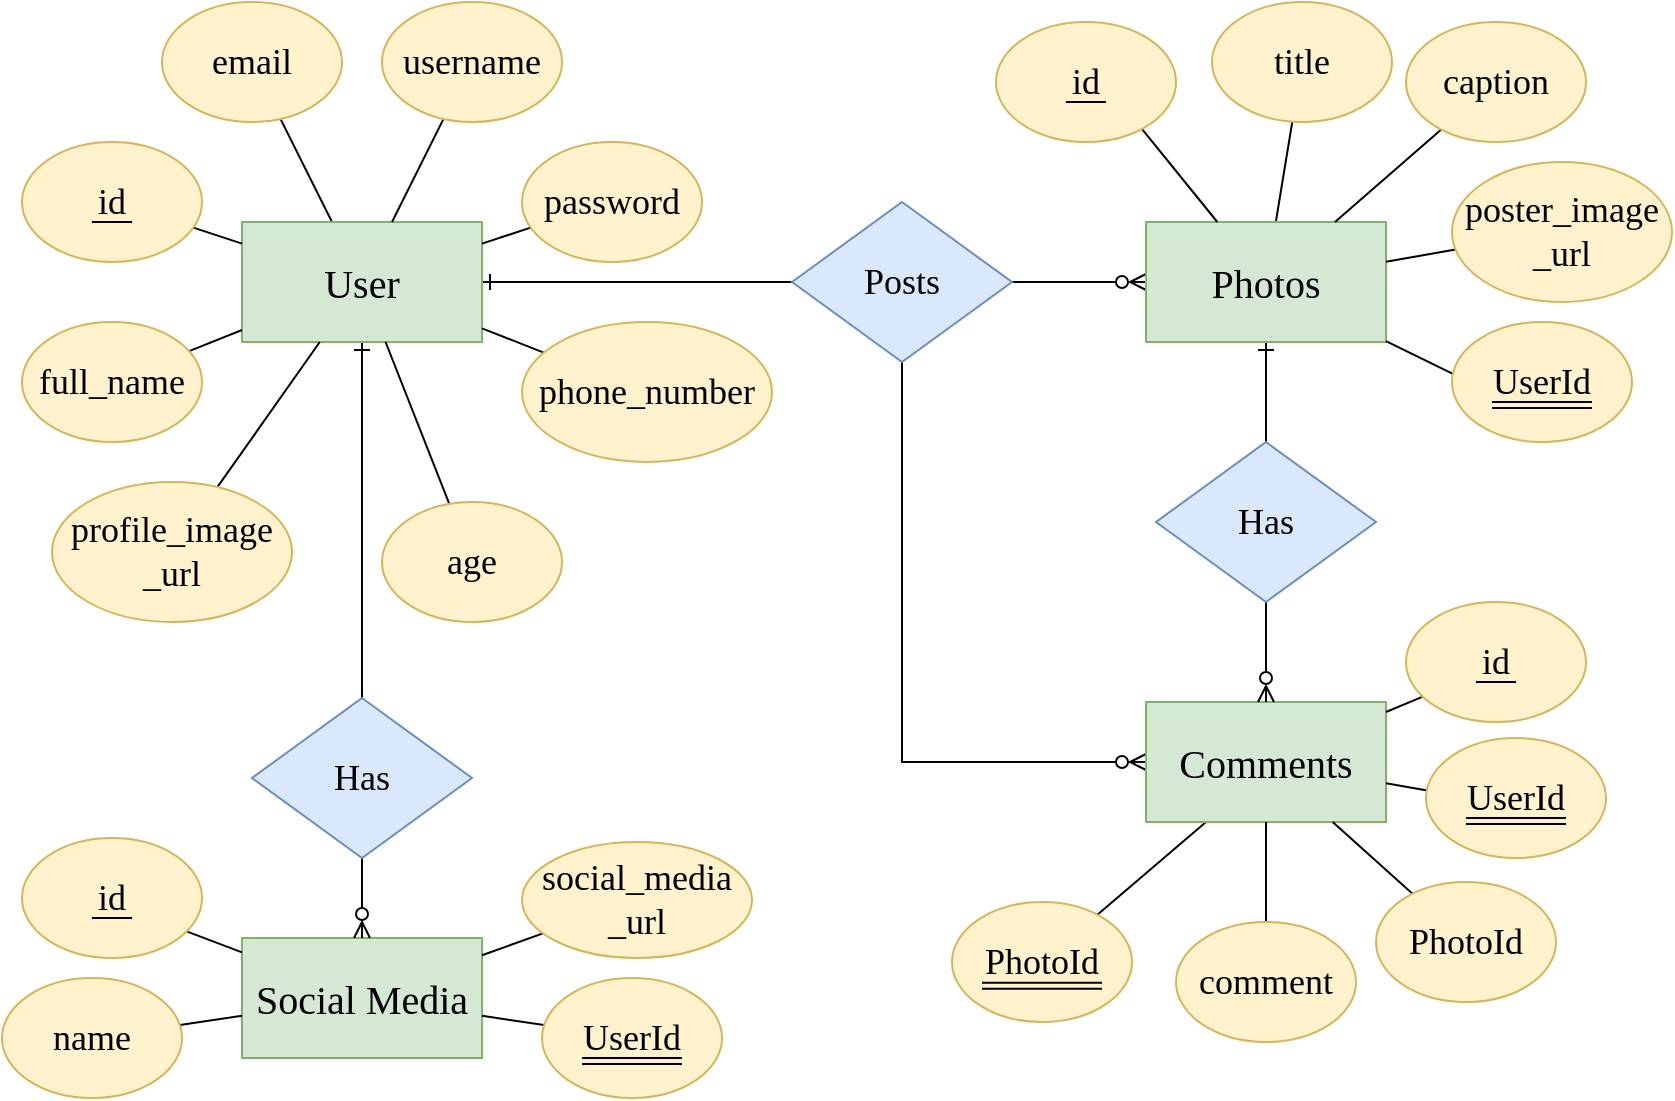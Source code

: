 <mxfile version="24.5.5" type="device">
  <diagram name="Page-1" id="W4wpiNqgCo3GhEdov64F">
    <mxGraphModel dx="1195" dy="622" grid="1" gridSize="10" guides="1" tooltips="1" connect="1" arrows="1" fold="1" page="1" pageScale="1" pageWidth="827" pageHeight="1169" math="0" shadow="0">
      <root>
        <mxCell id="0" />
        <mxCell id="1" parent="0" />
        <mxCell id="fZ35gPJdgRmd73TTye3Q-48" style="rounded=0;orthogonalLoop=1;jettySize=auto;html=1;endArrow=none;endFill=0;fontFamily=Times New Roman;fontSize=18;" parent="1" source="fZ35gPJdgRmd73TTye3Q-1" target="fZ35gPJdgRmd73TTye3Q-3" edge="1">
          <mxGeometry relative="1" as="geometry" />
        </mxCell>
        <mxCell id="fZ35gPJdgRmd73TTye3Q-1" value="email" style="ellipse;whiteSpace=wrap;html=1;fillColor=#fff2cc;strokeColor=#d6b656;fontFamily=Times New Roman;fontSize=18;" parent="1" vertex="1">
          <mxGeometry x="105" y="10" width="90" height="60" as="geometry" />
        </mxCell>
        <mxCell id="fZ35gPJdgRmd73TTye3Q-41" style="edgeStyle=orthogonalEdgeStyle;rounded=0;orthogonalLoop=1;jettySize=auto;html=1;entryX=0;entryY=0.5;entryDx=0;entryDy=0;startArrow=ERone;startFill=0;endArrow=none;endFill=0;fontFamily=Times New Roman;fontSize=18;" parent="1" source="fZ35gPJdgRmd73TTye3Q-3" target="fZ35gPJdgRmd73TTye3Q-11" edge="1">
          <mxGeometry relative="1" as="geometry" />
        </mxCell>
        <mxCell id="fZ35gPJdgRmd73TTye3Q-70" style="edgeStyle=orthogonalEdgeStyle;rounded=0;orthogonalLoop=1;jettySize=auto;html=1;entryX=0.5;entryY=0;entryDx=0;entryDy=0;endArrow=none;endFill=0;startArrow=ERone;startFill=0;fontFamily=Times New Roman;fontSize=18;" parent="1" source="fZ35gPJdgRmd73TTye3Q-3" target="fZ35gPJdgRmd73TTye3Q-69" edge="1">
          <mxGeometry relative="1" as="geometry" />
        </mxCell>
        <mxCell id="fZ35gPJdgRmd73TTye3Q-3" value="User" style="rounded=0;whiteSpace=wrap;html=1;fillColor=#d5e8d4;strokeColor=#82b366;fontFamily=Times New Roman;fontSize=20;" parent="1" vertex="1">
          <mxGeometry x="145" y="120" width="120" height="60" as="geometry" />
        </mxCell>
        <mxCell id="fZ35gPJdgRmd73TTye3Q-54" style="rounded=0;orthogonalLoop=1;jettySize=auto;html=1;endArrow=none;endFill=0;fontFamily=Times New Roman;fontSize=18;" parent="1" source="fZ35gPJdgRmd73TTye3Q-4" target="fZ35gPJdgRmd73TTye3Q-3" edge="1">
          <mxGeometry relative="1" as="geometry" />
        </mxCell>
        <mxCell id="fZ35gPJdgRmd73TTye3Q-4" value="profile_image&lt;div style=&quot;font-size: 18px;&quot;&gt;_url&lt;/div&gt;" style="ellipse;whiteSpace=wrap;html=1;fillColor=#fff2cc;strokeColor=#d6b656;fontFamily=Times New Roman;fontSize=18;" parent="1" vertex="1">
          <mxGeometry x="50" y="250" width="120" height="70" as="geometry" />
        </mxCell>
        <mxCell id="fZ35gPJdgRmd73TTye3Q-46" style="rounded=0;orthogonalLoop=1;jettySize=auto;html=1;endArrow=none;endFill=0;fontFamily=Times New Roman;fontSize=18;" parent="1" source="fZ35gPJdgRmd73TTye3Q-5" target="fZ35gPJdgRmd73TTye3Q-3" edge="1">
          <mxGeometry relative="1" as="geometry" />
        </mxCell>
        <mxCell id="fZ35gPJdgRmd73TTye3Q-5" value="&lt;span style=&quot;font-size: 18px;&quot;&gt;id&lt;/span&gt;" style="ellipse;whiteSpace=wrap;html=1;fillColor=#fff2cc;strokeColor=#d6b656;fontFamily=Times New Roman;fontSize=18;" parent="1" vertex="1">
          <mxGeometry x="35" y="80" width="90" height="60" as="geometry" />
        </mxCell>
        <mxCell id="fZ35gPJdgRmd73TTye3Q-47" style="rounded=0;orthogonalLoop=1;jettySize=auto;html=1;endArrow=none;endFill=0;fontFamily=Times New Roman;fontSize=18;" parent="1" source="fZ35gPJdgRmd73TTye3Q-6" target="fZ35gPJdgRmd73TTye3Q-3" edge="1">
          <mxGeometry relative="1" as="geometry" />
        </mxCell>
        <mxCell id="fZ35gPJdgRmd73TTye3Q-6" value="full_name" style="ellipse;whiteSpace=wrap;html=1;fillColor=#fff2cc;strokeColor=#d6b656;fontFamily=Times New Roman;fontSize=18;" parent="1" vertex="1">
          <mxGeometry x="35" y="170" width="90" height="60" as="geometry" />
        </mxCell>
        <mxCell id="fZ35gPJdgRmd73TTye3Q-49" style="rounded=0;orthogonalLoop=1;jettySize=auto;html=1;endArrow=none;endFill=0;fontFamily=Times New Roman;fontSize=18;" parent="1" source="fZ35gPJdgRmd73TTye3Q-7" target="fZ35gPJdgRmd73TTye3Q-3" edge="1">
          <mxGeometry relative="1" as="geometry">
            <mxPoint x="205" y="120" as="targetPoint" />
          </mxGeometry>
        </mxCell>
        <mxCell id="fZ35gPJdgRmd73TTye3Q-7" value="username" style="ellipse;whiteSpace=wrap;html=1;fillColor=#fff2cc;strokeColor=#d6b656;fontFamily=Times New Roman;fontSize=18;" parent="1" vertex="1">
          <mxGeometry x="215" y="10" width="90" height="60" as="geometry" />
        </mxCell>
        <mxCell id="fZ35gPJdgRmd73TTye3Q-52" style="rounded=0;orthogonalLoop=1;jettySize=auto;html=1;endArrow=none;endFill=0;fontFamily=Times New Roman;fontSize=18;" parent="1" source="fZ35gPJdgRmd73TTye3Q-8" target="fZ35gPJdgRmd73TTye3Q-3" edge="1">
          <mxGeometry relative="1" as="geometry" />
        </mxCell>
        <mxCell id="fZ35gPJdgRmd73TTye3Q-8" value="age" style="ellipse;whiteSpace=wrap;html=1;fillColor=#fff2cc;strokeColor=#d6b656;fontFamily=Times New Roman;fontSize=18;" parent="1" vertex="1">
          <mxGeometry x="215" y="260" width="90" height="60" as="geometry" />
        </mxCell>
        <mxCell id="fZ35gPJdgRmd73TTye3Q-50" style="rounded=0;orthogonalLoop=1;jettySize=auto;html=1;endArrow=none;endFill=0;fontFamily=Times New Roman;fontSize=18;" parent="1" source="fZ35gPJdgRmd73TTye3Q-9" target="fZ35gPJdgRmd73TTye3Q-3" edge="1">
          <mxGeometry relative="1" as="geometry" />
        </mxCell>
        <mxCell id="fZ35gPJdgRmd73TTye3Q-9" value="password" style="ellipse;whiteSpace=wrap;html=1;fillColor=#fff2cc;strokeColor=#d6b656;fontFamily=Times New Roman;fontSize=18;" parent="1" vertex="1">
          <mxGeometry x="285" y="80" width="90" height="60" as="geometry" />
        </mxCell>
        <mxCell id="fZ35gPJdgRmd73TTye3Q-51" style="rounded=0;orthogonalLoop=1;jettySize=auto;html=1;endArrow=none;endFill=0;fontFamily=Times New Roman;fontSize=18;" parent="1" source="fZ35gPJdgRmd73TTye3Q-10" target="fZ35gPJdgRmd73TTye3Q-3" edge="1">
          <mxGeometry relative="1" as="geometry" />
        </mxCell>
        <mxCell id="fZ35gPJdgRmd73TTye3Q-10" value="phone_number" style="ellipse;whiteSpace=wrap;html=1;fillColor=#fff2cc;strokeColor=#d6b656;fontFamily=Times New Roman;fontSize=18;" parent="1" vertex="1">
          <mxGeometry x="285" y="170" width="125" height="70" as="geometry" />
        </mxCell>
        <mxCell id="fZ35gPJdgRmd73TTye3Q-42" style="edgeStyle=orthogonalEdgeStyle;rounded=0;orthogonalLoop=1;jettySize=auto;html=1;entryX=0;entryY=0.5;entryDx=0;entryDy=0;endArrow=ERzeroToMany;endFill=0;fontFamily=Times New Roman;fontSize=18;" parent="1" source="fZ35gPJdgRmd73TTye3Q-11" target="fZ35gPJdgRmd73TTye3Q-13" edge="1">
          <mxGeometry relative="1" as="geometry" />
        </mxCell>
        <mxCell id="fZ35gPJdgRmd73TTye3Q-74" style="edgeStyle=orthogonalEdgeStyle;rounded=0;orthogonalLoop=1;jettySize=auto;html=1;entryX=0;entryY=0.5;entryDx=0;entryDy=0;exitX=0.5;exitY=1;exitDx=0;exitDy=0;endArrow=ERzeroToMany;endFill=0;fontFamily=Times New Roman;fontSize=18;" parent="1" source="fZ35gPJdgRmd73TTye3Q-11" target="fZ35gPJdgRmd73TTye3Q-22" edge="1">
          <mxGeometry relative="1" as="geometry" />
        </mxCell>
        <mxCell id="fZ35gPJdgRmd73TTye3Q-11" value="Posts" style="rhombus;whiteSpace=wrap;html=1;fillColor=#dae8fc;strokeColor=#6c8ebf;fontFamily=Times New Roman;fontSize=18;" parent="1" vertex="1">
          <mxGeometry x="420" y="110" width="110" height="80" as="geometry" />
        </mxCell>
        <mxCell id="fZ35gPJdgRmd73TTye3Q-55" style="rounded=0;orthogonalLoop=1;jettySize=auto;html=1;endArrow=none;endFill=0;fontFamily=Times New Roman;fontSize=18;" parent="1" source="fZ35gPJdgRmd73TTye3Q-12" target="fZ35gPJdgRmd73TTye3Q-13" edge="1">
          <mxGeometry relative="1" as="geometry" />
        </mxCell>
        <mxCell id="fZ35gPJdgRmd73TTye3Q-12" value="title" style="ellipse;whiteSpace=wrap;html=1;fillColor=#fff2cc;strokeColor=#d6b656;fontFamily=Times New Roman;fontSize=18;" parent="1" vertex="1">
          <mxGeometry x="630" y="10" width="90" height="60" as="geometry" />
        </mxCell>
        <mxCell id="fZ35gPJdgRmd73TTye3Q-61" style="edgeStyle=orthogonalEdgeStyle;rounded=0;orthogonalLoop=1;jettySize=auto;html=1;endArrow=none;endFill=0;startArrow=ERone;startFill=0;fontFamily=Times New Roman;fontSize=18;" parent="1" source="fZ35gPJdgRmd73TTye3Q-13" target="fZ35gPJdgRmd73TTye3Q-60" edge="1">
          <mxGeometry relative="1" as="geometry" />
        </mxCell>
        <mxCell id="fZ35gPJdgRmd73TTye3Q-13" value="Photos" style="rounded=0;whiteSpace=wrap;html=1;fillColor=#d5e8d4;strokeColor=#82b366;fontFamily=Times New Roman;fontSize=20;" parent="1" vertex="1">
          <mxGeometry x="597" y="120" width="120" height="60" as="geometry" />
        </mxCell>
        <mxCell id="fZ35gPJdgRmd73TTye3Q-56" style="rounded=0;orthogonalLoop=1;jettySize=auto;html=1;endArrow=none;endFill=0;fontFamily=Times New Roman;fontSize=18;" parent="1" source="fZ35gPJdgRmd73TTye3Q-17" target="fZ35gPJdgRmd73TTye3Q-13" edge="1">
          <mxGeometry relative="1" as="geometry" />
        </mxCell>
        <mxCell id="fZ35gPJdgRmd73TTye3Q-17" value="caption" style="ellipse;whiteSpace=wrap;html=1;fillColor=#fff2cc;strokeColor=#d6b656;fontFamily=Times New Roman;fontSize=18;" parent="1" vertex="1">
          <mxGeometry x="727" y="20" width="90" height="60" as="geometry" />
        </mxCell>
        <mxCell id="fZ35gPJdgRmd73TTye3Q-59" style="rounded=0;orthogonalLoop=1;jettySize=auto;html=1;endArrow=none;endFill=0;fontFamily=Times New Roman;fontSize=18;exitX=0.806;exitY=0.883;exitDx=0;exitDy=0;exitPerimeter=0;" parent="1" source="IUIOvTR8oRRi9DIpztRd-20" target="fZ35gPJdgRmd73TTye3Q-13" edge="1">
          <mxGeometry relative="1" as="geometry">
            <mxPoint x="596.534" y="76.342" as="sourcePoint" />
          </mxGeometry>
        </mxCell>
        <mxCell id="fZ35gPJdgRmd73TTye3Q-57" style="rounded=0;orthogonalLoop=1;jettySize=auto;html=1;endArrow=none;endFill=0;fontFamily=Times New Roman;fontSize=18;" parent="1" source="fZ35gPJdgRmd73TTye3Q-19" target="fZ35gPJdgRmd73TTye3Q-13" edge="1">
          <mxGeometry relative="1" as="geometry" />
        </mxCell>
        <mxCell id="fZ35gPJdgRmd73TTye3Q-19" value="poster_image&lt;div style=&quot;font-size: 18px;&quot;&gt;_url&lt;/div&gt;" style="ellipse;whiteSpace=wrap;html=1;fillColor=#fff2cc;strokeColor=#d6b656;fontFamily=Times New Roman;fontSize=18;" parent="1" vertex="1">
          <mxGeometry x="750" y="90" width="110" height="70" as="geometry" />
        </mxCell>
        <mxCell id="fZ35gPJdgRmd73TTye3Q-58" style="rounded=0;orthogonalLoop=1;jettySize=auto;html=1;endArrow=none;endFill=0;fontFamily=Times New Roman;fontSize=18;exitX=0.005;exitY=0.433;exitDx=0;exitDy=0;exitPerimeter=0;" parent="1" source="IUIOvTR8oRRi9DIpztRd-22" target="fZ35gPJdgRmd73TTye3Q-13" edge="1">
          <mxGeometry relative="1" as="geometry">
            <mxPoint x="741.68" y="187.34" as="sourcePoint" />
          </mxGeometry>
        </mxCell>
        <mxCell id="RsGstZR8MFact_CmgCE6-6" style="rounded=0;orthogonalLoop=1;jettySize=auto;html=1;exitX=0.25;exitY=1;exitDx=0;exitDy=0;endArrow=none;endFill=0;fontFamily=Times New Roman;fontSize=18;" parent="1" source="fZ35gPJdgRmd73TTye3Q-22" target="RsGstZR8MFact_CmgCE6-4" edge="1">
          <mxGeometry relative="1" as="geometry" />
        </mxCell>
        <mxCell id="fZ35gPJdgRmd73TTye3Q-22" value="Comments" style="rounded=0;whiteSpace=wrap;html=1;fillColor=#d5e8d4;strokeColor=#82b366;fontFamily=Times New Roman;fontSize=20;" parent="1" vertex="1">
          <mxGeometry x="597" y="360" width="120" height="60" as="geometry" />
        </mxCell>
        <mxCell id="fZ35gPJdgRmd73TTye3Q-63" style="rounded=0;orthogonalLoop=1;jettySize=auto;html=1;endArrow=none;endFill=0;fontFamily=Times New Roman;fontSize=18;" parent="1" source="fZ35gPJdgRmd73TTye3Q-23" target="fZ35gPJdgRmd73TTye3Q-22" edge="1">
          <mxGeometry relative="1" as="geometry" />
        </mxCell>
        <mxCell id="fZ35gPJdgRmd73TTye3Q-23" value="comment" style="ellipse;whiteSpace=wrap;html=1;fillColor=#fff2cc;strokeColor=#d6b656;fontFamily=Times New Roman;fontSize=18;" parent="1" vertex="1">
          <mxGeometry x="612" y="470" width="90" height="60" as="geometry" />
        </mxCell>
        <mxCell id="fZ35gPJdgRmd73TTye3Q-64" style="rounded=0;orthogonalLoop=1;jettySize=auto;html=1;endArrow=none;endFill=0;fontFamily=Times New Roman;fontSize=18;" parent="1" source="fZ35gPJdgRmd73TTye3Q-25" target="fZ35gPJdgRmd73TTye3Q-22" edge="1">
          <mxGeometry relative="1" as="geometry" />
        </mxCell>
        <mxCell id="fZ35gPJdgRmd73TTye3Q-25" value="PhotoId" style="ellipse;whiteSpace=wrap;html=1;fillColor=#fff2cc;strokeColor=#d6b656;fontFamily=Times New Roman;fontSize=18;" parent="1" vertex="1">
          <mxGeometry x="712" y="450" width="90" height="60" as="geometry" />
        </mxCell>
        <mxCell id="fZ35gPJdgRmd73TTye3Q-65" style="rounded=0;orthogonalLoop=1;jettySize=auto;html=1;endArrow=none;endFill=0;fontFamily=Times New Roman;fontSize=18;exitX=0.015;exitY=0.439;exitDx=0;exitDy=0;exitPerimeter=0;" parent="1" source="IUIOvTR8oRRi9DIpztRd-7" target="fZ35gPJdgRmd73TTye3Q-22" edge="1">
          <mxGeometry relative="1" as="geometry">
            <mxPoint x="738.152" y="403.254" as="sourcePoint" />
          </mxGeometry>
        </mxCell>
        <mxCell id="fZ35gPJdgRmd73TTye3Q-68" style="rounded=0;orthogonalLoop=1;jettySize=auto;html=1;endArrow=none;endFill=0;fontFamily=Times New Roman;fontSize=18;exitX=0.09;exitY=0.791;exitDx=0;exitDy=0;exitPerimeter=0;" parent="1" source="IUIOvTR8oRRi9DIpztRd-18" target="fZ35gPJdgRmd73TTye3Q-22" edge="1">
          <mxGeometry relative="1" as="geometry">
            <mxPoint x="737.005" y="356.075" as="sourcePoint" />
          </mxGeometry>
        </mxCell>
        <mxCell id="fZ35gPJdgRmd73TTye3Q-30" value="Social Media" style="rounded=0;whiteSpace=wrap;html=1;fillColor=#d5e8d4;strokeColor=#82b366;fontFamily=Times New Roman;fontSize=20;" parent="1" vertex="1">
          <mxGeometry x="145" y="478" width="120" height="60" as="geometry" />
        </mxCell>
        <mxCell id="fZ35gPJdgRmd73TTye3Q-36" style="rounded=0;orthogonalLoop=1;jettySize=auto;html=1;endArrow=none;endFill=0;fontFamily=Times New Roman;fontSize=18;" parent="1" source="fZ35gPJdgRmd73TTye3Q-31" target="fZ35gPJdgRmd73TTye3Q-30" edge="1">
          <mxGeometry relative="1" as="geometry" />
        </mxCell>
        <mxCell id="fZ35gPJdgRmd73TTye3Q-31" value="name" style="ellipse;whiteSpace=wrap;html=1;fillColor=#fff2cc;strokeColor=#d6b656;fontFamily=Times New Roman;fontSize=18;" parent="1" vertex="1">
          <mxGeometry x="25" y="498" width="90" height="60" as="geometry" />
        </mxCell>
        <mxCell id="fZ35gPJdgRmd73TTye3Q-39" style="rounded=0;orthogonalLoop=1;jettySize=auto;html=1;endArrow=none;endFill=0;fontFamily=Times New Roman;fontSize=18;exitX=0.911;exitY=0.776;exitDx=0;exitDy=0;exitPerimeter=0;" parent="1" source="IUIOvTR8oRRi9DIpztRd-16" target="fZ35gPJdgRmd73TTye3Q-30" edge="1">
          <mxGeometry relative="1" as="geometry">
            <mxPoint x="118.632" y="473.385" as="sourcePoint" />
          </mxGeometry>
        </mxCell>
        <mxCell id="fZ35gPJdgRmd73TTye3Q-38" style="rounded=0;orthogonalLoop=1;jettySize=auto;html=1;endArrow=none;endFill=0;fontFamily=Times New Roman;fontSize=18;" parent="1" source="fZ35gPJdgRmd73TTye3Q-33" target="fZ35gPJdgRmd73TTye3Q-30" edge="1">
          <mxGeometry relative="1" as="geometry" />
        </mxCell>
        <mxCell id="fZ35gPJdgRmd73TTye3Q-33" value="&lt;span style=&quot;font-size: 18px;&quot;&gt;UserId&lt;/span&gt;" style="ellipse;whiteSpace=wrap;html=1;fillColor=#fff2cc;strokeColor=#d6b656;fontFamily=Times New Roman;fontSize=18;" parent="1" vertex="1">
          <mxGeometry x="295" y="498" width="90" height="60" as="geometry" />
        </mxCell>
        <mxCell id="fZ35gPJdgRmd73TTye3Q-40" style="rounded=0;orthogonalLoop=1;jettySize=auto;html=1;endArrow=none;endFill=0;fontFamily=Times New Roman;fontSize=18;" parent="1" source="fZ35gPJdgRmd73TTye3Q-34" target="fZ35gPJdgRmd73TTye3Q-30" edge="1">
          <mxGeometry relative="1" as="geometry" />
        </mxCell>
        <mxCell id="fZ35gPJdgRmd73TTye3Q-34" value="social_media&lt;div style=&quot;font-size: 18px;&quot;&gt;_url&lt;/div&gt;" style="ellipse;whiteSpace=wrap;html=1;fillColor=#fff2cc;strokeColor=#d6b656;fontFamily=Times New Roman;fontSize=18;" parent="1" vertex="1">
          <mxGeometry x="285" y="430" width="115" height="58" as="geometry" />
        </mxCell>
        <mxCell id="fZ35gPJdgRmd73TTye3Q-62" style="edgeStyle=orthogonalEdgeStyle;rounded=0;orthogonalLoop=1;jettySize=auto;html=1;endArrow=ERzeroToMany;endFill=0;fontFamily=Times New Roman;fontSize=18;" parent="1" source="fZ35gPJdgRmd73TTye3Q-60" target="fZ35gPJdgRmd73TTye3Q-22" edge="1">
          <mxGeometry relative="1" as="geometry" />
        </mxCell>
        <mxCell id="fZ35gPJdgRmd73TTye3Q-60" value="Has" style="rhombus;whiteSpace=wrap;html=1;fillColor=#dae8fc;strokeColor=#6c8ebf;fontFamily=Times New Roman;fontSize=18;" parent="1" vertex="1">
          <mxGeometry x="602" y="230" width="110" height="80" as="geometry" />
        </mxCell>
        <mxCell id="fZ35gPJdgRmd73TTye3Q-71" style="edgeStyle=orthogonalEdgeStyle;rounded=0;orthogonalLoop=1;jettySize=auto;html=1;endArrow=ERzeroToMany;endFill=0;fontFamily=Times New Roman;fontSize=18;" parent="1" source="fZ35gPJdgRmd73TTye3Q-69" target="fZ35gPJdgRmd73TTye3Q-30" edge="1">
          <mxGeometry relative="1" as="geometry" />
        </mxCell>
        <mxCell id="fZ35gPJdgRmd73TTye3Q-69" value="Has" style="rhombus;whiteSpace=wrap;html=1;fillColor=#dae8fc;strokeColor=#6c8ebf;fontFamily=Times New Roman;fontSize=18;" parent="1" vertex="1">
          <mxGeometry x="150" y="358" width="110" height="80" as="geometry" />
        </mxCell>
        <mxCell id="RsGstZR8MFact_CmgCE6-1" value="" style="endArrow=none;html=1;rounded=0;fontFamily=Times New Roman;fontSize=18;" parent="1" edge="1">
          <mxGeometry width="50" height="50" relative="1" as="geometry">
            <mxPoint x="315" y="538" as="sourcePoint" />
            <mxPoint x="365" y="538" as="targetPoint" />
          </mxGeometry>
        </mxCell>
        <mxCell id="RsGstZR8MFact_CmgCE6-4" value="&lt;span style=&quot;font-size: 18px;&quot;&gt;PhotoId&lt;/span&gt;" style="ellipse;whiteSpace=wrap;html=1;fillColor=#fff2cc;strokeColor=#d6b656;fontFamily=Times New Roman;fontSize=18;" parent="1" vertex="1">
          <mxGeometry x="500" y="460" width="90" height="60" as="geometry" />
        </mxCell>
        <mxCell id="IUIOvTR8oRRi9DIpztRd-2" value="" style="endArrow=none;html=1;rounded=0;fontFamily=Times New Roman;fontSize=18;" edge="1" parent="1">
          <mxGeometry width="50" height="50" relative="1" as="geometry">
            <mxPoint x="315" y="541" as="sourcePoint" />
            <mxPoint x="365" y="541" as="targetPoint" />
          </mxGeometry>
        </mxCell>
        <mxCell id="IUIOvTR8oRRi9DIpztRd-3" value="" style="endArrow=none;html=1;rounded=0;fontFamily=Times New Roman;fontSize=18;" edge="1" parent="1">
          <mxGeometry width="50" height="50" relative="1" as="geometry">
            <mxPoint x="515" y="500.39" as="sourcePoint" />
            <mxPoint x="575" y="500.39" as="targetPoint" />
          </mxGeometry>
        </mxCell>
        <mxCell id="IUIOvTR8oRRi9DIpztRd-4" value="" style="endArrow=none;html=1;rounded=0;fontFamily=Times New Roman;fontSize=18;" edge="1" parent="1">
          <mxGeometry width="50" height="50" relative="1" as="geometry">
            <mxPoint x="515" y="503.39" as="sourcePoint" />
            <mxPoint x="575" y="503.39" as="targetPoint" />
          </mxGeometry>
        </mxCell>
        <mxCell id="IUIOvTR8oRRi9DIpztRd-7" value="&lt;span style=&quot;font-size: 18px;&quot;&gt;UserId&lt;/span&gt;" style="ellipse;whiteSpace=wrap;html=1;fillColor=#fff2cc;strokeColor=#d6b656;fontFamily=Times New Roman;fontSize=18;" vertex="1" parent="1">
          <mxGeometry x="737" y="378" width="90" height="60" as="geometry" />
        </mxCell>
        <mxCell id="IUIOvTR8oRRi9DIpztRd-8" value="" style="endArrow=none;html=1;rounded=0;fontFamily=Times New Roman;fontSize=18;" edge="1" parent="1">
          <mxGeometry width="50" height="50" relative="1" as="geometry">
            <mxPoint x="757" y="418" as="sourcePoint" />
            <mxPoint x="807" y="418" as="targetPoint" />
          </mxGeometry>
        </mxCell>
        <mxCell id="IUIOvTR8oRRi9DIpztRd-9" value="" style="endArrow=none;html=1;rounded=0;fontFamily=Times New Roman;fontSize=18;" edge="1" parent="1">
          <mxGeometry width="50" height="50" relative="1" as="geometry">
            <mxPoint x="757" y="421" as="sourcePoint" />
            <mxPoint x="807" y="421" as="targetPoint" />
          </mxGeometry>
        </mxCell>
        <mxCell id="IUIOvTR8oRRi9DIpztRd-15" value="" style="endArrow=none;html=1;rounded=0;" edge="1" parent="1">
          <mxGeometry width="50" height="50" relative="1" as="geometry">
            <mxPoint x="70" y="120" as="sourcePoint" />
            <mxPoint x="90" y="120" as="targetPoint" />
          </mxGeometry>
        </mxCell>
        <mxCell id="IUIOvTR8oRRi9DIpztRd-16" value="&lt;span style=&quot;font-size: 18px;&quot;&gt;id&lt;/span&gt;" style="ellipse;whiteSpace=wrap;html=1;fillColor=#fff2cc;strokeColor=#d6b656;fontFamily=Times New Roman;fontSize=18;" vertex="1" parent="1">
          <mxGeometry x="35" y="428" width="90" height="60" as="geometry" />
        </mxCell>
        <mxCell id="IUIOvTR8oRRi9DIpztRd-17" value="" style="endArrow=none;html=1;rounded=0;" edge="1" parent="1">
          <mxGeometry width="50" height="50" relative="1" as="geometry">
            <mxPoint x="70" y="468" as="sourcePoint" />
            <mxPoint x="90" y="468" as="targetPoint" />
          </mxGeometry>
        </mxCell>
        <mxCell id="IUIOvTR8oRRi9DIpztRd-18" value="&lt;span style=&quot;font-size: 18px;&quot;&gt;id&lt;/span&gt;" style="ellipse;whiteSpace=wrap;html=1;fillColor=#fff2cc;strokeColor=#d6b656;fontFamily=Times New Roman;fontSize=18;" vertex="1" parent="1">
          <mxGeometry x="727" y="310" width="90" height="60" as="geometry" />
        </mxCell>
        <mxCell id="IUIOvTR8oRRi9DIpztRd-19" value="" style="endArrow=none;html=1;rounded=0;" edge="1" parent="1">
          <mxGeometry width="50" height="50" relative="1" as="geometry">
            <mxPoint x="762" y="350" as="sourcePoint" />
            <mxPoint x="782" y="350" as="targetPoint" />
          </mxGeometry>
        </mxCell>
        <mxCell id="IUIOvTR8oRRi9DIpztRd-20" value="&lt;span style=&quot;font-size: 18px;&quot;&gt;id&lt;/span&gt;" style="ellipse;whiteSpace=wrap;html=1;fillColor=#fff2cc;strokeColor=#d6b656;fontFamily=Times New Roman;fontSize=18;" vertex="1" parent="1">
          <mxGeometry x="522" y="20" width="90" height="60" as="geometry" />
        </mxCell>
        <mxCell id="IUIOvTR8oRRi9DIpztRd-21" value="" style="endArrow=none;html=1;rounded=0;" edge="1" parent="1">
          <mxGeometry width="50" height="50" relative="1" as="geometry">
            <mxPoint x="557" y="60" as="sourcePoint" />
            <mxPoint x="577" y="60" as="targetPoint" />
          </mxGeometry>
        </mxCell>
        <mxCell id="IUIOvTR8oRRi9DIpztRd-22" value="&lt;span style=&quot;font-size: 18px;&quot;&gt;UserId&lt;/span&gt;" style="ellipse;whiteSpace=wrap;html=1;fillColor=#fff2cc;strokeColor=#d6b656;fontFamily=Times New Roman;fontSize=18;" vertex="1" parent="1">
          <mxGeometry x="750" y="170" width="90" height="60" as="geometry" />
        </mxCell>
        <mxCell id="IUIOvTR8oRRi9DIpztRd-23" value="" style="endArrow=none;html=1;rounded=0;fontFamily=Times New Roman;fontSize=18;" edge="1" parent="1">
          <mxGeometry width="50" height="50" relative="1" as="geometry">
            <mxPoint x="770" y="210" as="sourcePoint" />
            <mxPoint x="820" y="210" as="targetPoint" />
          </mxGeometry>
        </mxCell>
        <mxCell id="IUIOvTR8oRRi9DIpztRd-24" value="" style="endArrow=none;html=1;rounded=0;fontFamily=Times New Roman;fontSize=18;" edge="1" parent="1">
          <mxGeometry width="50" height="50" relative="1" as="geometry">
            <mxPoint x="770" y="213" as="sourcePoint" />
            <mxPoint x="820" y="213" as="targetPoint" />
          </mxGeometry>
        </mxCell>
      </root>
    </mxGraphModel>
  </diagram>
</mxfile>
